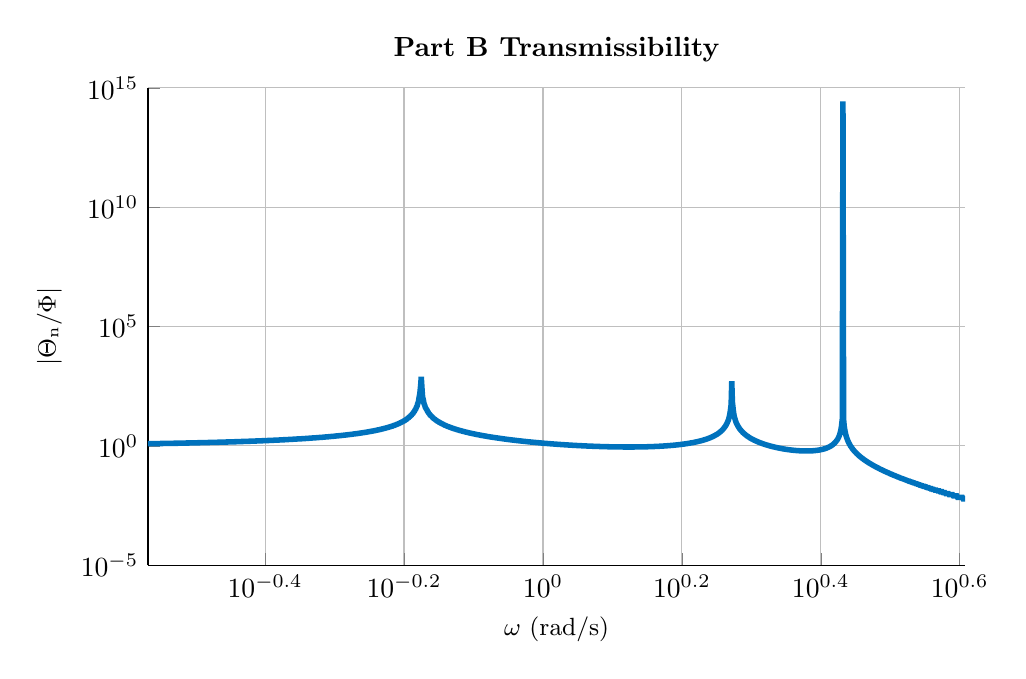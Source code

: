 % This file was created by matlab2tikz.
%
\definecolor{mycolor1}{rgb}{0.0,0.447,0.741}%
%
\begin{tikzpicture}

\begin{axis}[%
width=0.856\textwidth,
height=0.5\textwidth,
at={(0\textwidth,0\textwidth)},
scale only axis,
xmode=log,
xmin=0.27,
xmax=4.054,
xminorticks=true,
xlabel style={font=\color{white!15!black}},
xlabel={$\omega\text{ (rad/s)}$},
ymode=log,
ymin=1e-05,
ymax=1e+15,
yminorticks=true,
ylabel style={font=\color{white!15!black}},
ylabel={$\text{$|$}\Theta{}_\text{n}\text{/}\Phi\text{$|$}$},
axis background/.style={fill=white},
title style={font=\bfseries},
title={Part B Transmissibility},
axis x line*=bottom,
axis y line*=left,
xmajorgrids,
xminorgrids,
ymajorgrids,
yminorgrids,
ylabel style={font=\small},
xlabel style={font=\small}
]
\addplot [color=mycolor1, line width=2.0pt, forget plot]
  table[row sep=crcr]{%
0.27	1.234\\
0.271	1.235\\
0.272	1.237\\
0.272	1.238\\
0.273	1.239\\
0.273	1.241\\
0.274	1.242\\
0.275	1.243\\
0.275	1.245\\
0.276	1.246\\
0.277	1.247\\
0.277	1.249\\
0.278	1.25\\
0.279	1.251\\
0.279	1.253\\
0.28	1.254\\
0.28	1.256\\
0.281	1.257\\
0.282	1.259\\
0.282	1.26\\
0.283	1.262\\
0.284	1.263\\
0.284	1.265\\
0.285	1.266\\
0.286	1.268\\
0.286	1.269\\
0.287	1.271\\
0.288	1.272\\
0.288	1.274\\
0.289	1.275\\
0.29	1.277\\
0.29	1.278\\
0.291	1.28\\
0.292	1.282\\
0.292	1.283\\
0.293	1.285\\
0.294	1.286\\
0.294	1.288\\
0.295	1.29\\
0.296	1.291\\
0.296	1.293\\
0.297	1.295\\
0.298	1.296\\
0.298	1.298\\
0.299	1.3\\
0.3	1.302\\
0.3	1.303\\
0.301	1.305\\
0.302	1.307\\
0.303	1.309\\
0.303	1.311\\
0.304	1.312\\
0.305	1.314\\
0.305	1.316\\
0.306	1.318\\
0.307	1.32\\
0.307	1.322\\
0.308	1.324\\
0.309	1.325\\
0.31	1.327\\
0.31	1.329\\
0.311	1.331\\
0.312	1.333\\
0.312	1.335\\
0.313	1.337\\
0.314	1.339\\
0.315	1.341\\
0.315	1.343\\
0.316	1.345\\
0.317	1.347\\
0.318	1.349\\
0.318	1.352\\
0.319	1.354\\
0.32	1.356\\
0.321	1.358\\
0.321	1.36\\
0.322	1.362\\
0.323	1.364\\
0.323	1.367\\
0.324	1.369\\
0.325	1.371\\
0.326	1.373\\
0.326	1.376\\
0.327	1.378\\
0.328	1.38\\
0.329	1.383\\
0.329	1.385\\
0.33	1.387\\
0.331	1.39\\
0.332	1.392\\
0.333	1.395\\
0.333	1.397\\
0.334	1.399\\
0.335	1.402\\
0.336	1.404\\
0.336	1.407\\
0.337	1.409\\
0.338	1.412\\
0.339	1.415\\
0.339	1.417\\
0.34	1.42\\
0.341	1.422\\
0.342	1.425\\
0.343	1.428\\
0.343	1.43\\
0.344	1.433\\
0.345	1.436\\
0.346	1.439\\
0.347	1.441\\
0.347	1.444\\
0.348	1.447\\
0.349	1.45\\
0.35	1.453\\
0.351	1.456\\
0.351	1.459\\
0.352	1.462\\
0.353	1.465\\
0.354	1.468\\
0.355	1.471\\
0.355	1.474\\
0.356	1.477\\
0.357	1.48\\
0.358	1.483\\
0.359	1.486\\
0.36	1.489\\
0.36	1.492\\
0.361	1.496\\
0.362	1.499\\
0.363	1.502\\
0.364	1.506\\
0.365	1.509\\
0.365	1.512\\
0.366	1.516\\
0.367	1.519\\
0.368	1.523\\
0.369	1.526\\
0.37	1.53\\
0.371	1.533\\
0.371	1.537\\
0.372	1.54\\
0.373	1.544\\
0.374	1.548\\
0.375	1.551\\
0.376	1.555\\
0.377	1.559\\
0.377	1.563\\
0.378	1.567\\
0.379	1.57\\
0.38	1.574\\
0.381	1.578\\
0.382	1.582\\
0.383	1.586\\
0.384	1.59\\
0.384	1.594\\
0.385	1.599\\
0.386	1.603\\
0.387	1.607\\
0.388	1.611\\
0.389	1.616\\
0.39	1.62\\
0.391	1.624\\
0.392	1.629\\
0.392	1.633\\
0.393	1.638\\
0.394	1.642\\
0.395	1.647\\
0.396	1.651\\
0.397	1.656\\
0.398	1.661\\
0.399	1.666\\
0.4	1.67\\
0.401	1.675\\
0.402	1.68\\
0.403	1.685\\
0.403	1.69\\
0.404	1.695\\
0.405	1.7\\
0.406	1.706\\
0.407	1.711\\
0.408	1.716\\
0.409	1.721\\
0.41	1.727\\
0.411	1.732\\
0.412	1.738\\
0.413	1.743\\
0.414	1.749\\
0.415	1.754\\
0.416	1.76\\
0.417	1.766\\
0.418	1.772\\
0.419	1.778\\
0.42	1.784\\
0.421	1.79\\
0.422	1.796\\
0.423	1.802\\
0.423	1.808\\
0.424	1.815\\
0.425	1.821\\
0.426	1.827\\
0.427	1.834\\
0.428	1.84\\
0.429	1.847\\
0.43	1.854\\
0.431	1.861\\
0.432	1.868\\
0.433	1.874\\
0.434	1.882\\
0.435	1.889\\
0.436	1.896\\
0.437	1.903\\
0.438	1.911\\
0.439	1.918\\
0.44	1.926\\
0.441	1.933\\
0.442	1.941\\
0.443	1.949\\
0.444	1.957\\
0.445	1.965\\
0.447	1.973\\
0.448	1.981\\
0.449	1.989\\
0.45	1.998\\
0.451	2.006\\
0.452	2.015\\
0.453	2.024\\
0.454	2.032\\
0.455	2.041\\
0.456	2.05\\
0.457	2.06\\
0.458	2.069\\
0.459	2.078\\
0.46	2.088\\
0.461	2.098\\
0.462	2.107\\
0.463	2.117\\
0.464	2.127\\
0.465	2.137\\
0.466	2.148\\
0.468	2.158\\
0.469	2.169\\
0.47	2.18\\
0.471	2.191\\
0.472	2.202\\
0.473	2.213\\
0.474	2.224\\
0.475	2.236\\
0.476	2.247\\
0.477	2.259\\
0.478	2.271\\
0.48	2.284\\
0.481	2.296\\
0.482	2.308\\
0.483	2.321\\
0.484	2.334\\
0.485	2.347\\
0.486	2.361\\
0.487	2.374\\
0.488	2.388\\
0.49	2.402\\
0.491	2.416\\
0.492	2.43\\
0.493	2.445\\
0.494	2.46\\
0.495	2.475\\
0.496	2.49\\
0.498	2.506\\
0.499	2.522\\
0.5	2.538\\
0.501	2.554\\
0.502	2.571\\
0.503	2.588\\
0.504	2.605\\
0.506	2.622\\
0.507	2.64\\
0.508	2.658\\
0.509	2.677\\
0.51	2.695\\
0.511	2.715\\
0.513	2.734\\
0.514	2.754\\
0.515	2.774\\
0.516	2.794\\
0.517	2.815\\
0.519	2.837\\
0.52	2.858\\
0.521	2.88\\
0.522	2.903\\
0.523	2.926\\
0.525	2.949\\
0.526	2.973\\
0.527	2.997\\
0.528	3.022\\
0.529	3.047\\
0.531	3.073\\
0.532	3.1\\
0.533	3.127\\
0.534	3.154\\
0.536	3.182\\
0.537	3.211\\
0.538	3.24\\
0.539	3.27\\
0.541	3.301\\
0.542	3.332\\
0.543	3.364\\
0.544	3.397\\
0.546	3.43\\
0.547	3.465\\
0.548	3.5\\
0.549	3.536\\
0.551	3.573\\
0.552	3.61\\
0.553	3.649\\
0.554	3.689\\
0.556	3.729\\
0.557	3.771\\
0.558	3.814\\
0.56	3.858\\
0.561	3.903\\
0.562	3.949\\
0.563	3.997\\
0.565	4.046\\
0.566	4.096\\
0.567	4.148\\
0.569	4.201\\
0.57	4.256\\
0.571	4.312\\
0.573	4.37\\
0.574	4.43\\
0.575	4.492\\
0.577	4.556\\
0.578	4.622\\
0.579	4.69\\
0.581	4.76\\
0.582	4.832\\
0.583	4.908\\
0.585	4.985\\
0.586	5.066\\
0.587	5.149\\
0.589	5.236\\
0.59	5.326\\
0.591	5.419\\
0.593	5.515\\
0.594	5.616\\
0.595	5.721\\
0.597	5.83\\
0.598	5.944\\
0.6	6.062\\
0.601	6.186\\
0.602	6.315\\
0.604	6.45\\
0.605	6.592\\
0.607	6.741\\
0.608	6.896\\
0.609	7.06\\
0.611	7.232\\
0.612	7.414\\
0.614	7.605\\
0.615	7.807\\
0.616	8.021\\
0.618	8.247\\
0.619	8.488\\
0.621	8.743\\
0.622	9.016\\
0.623	9.307\\
0.625	9.618\\
0.626	9.951\\
0.628	10.31\\
0.629	10.697\\
0.631	11.115\\
0.632	11.568\\
0.634	12.062\\
0.635	12.601\\
0.637	13.193\\
0.638	13.844\\
0.639	14.566\\
0.641	15.37\\
0.642	16.27\\
0.644	17.285\\
0.645	18.438\\
0.647	19.761\\
0.648	21.292\\
0.65	23.086\\
0.651	25.217\\
0.653	27.79\\
0.654	30.956\\
0.656	34.949\\
0.657	40.142\\
0.659	47.169\\
0.66	57.211\\
0.662	72.74\\
0.663	99.941\\
0.665	159.893\\
0.667	401.22\\
0.668	781.591\\
0.67	197.577\\
0.671	112.953\\
0.673	79.019\\
0.674	60.727\\
0.676	49.288\\
0.677	41.458\\
0.679	35.762\\
0.681	31.433\\
0.682	28.03\\
0.684	25.286\\
0.685	23.026\\
0.687	21.133\\
0.688	19.524\\
0.69	18.139\\
0.692	16.934\\
0.693	15.878\\
0.695	14.943\\
0.696	14.11\\
0.698	13.364\\
0.7	12.691\\
0.701	12.081\\
0.703	11.525\\
0.704	11.018\\
0.706	10.552\\
0.708	10.123\\
0.709	9.727\\
0.711	9.359\\
0.713	9.018\\
0.714	8.7\\
0.716	8.403\\
0.718	8.125\\
0.719	7.864\\
0.721	7.619\\
0.722	7.388\\
0.724	7.171\\
0.726	6.965\\
0.727	6.77\\
0.729	6.586\\
0.731	6.411\\
0.733	6.245\\
0.734	6.086\\
0.736	5.936\\
0.738	5.792\\
0.739	5.655\\
0.741	5.524\\
0.743	5.398\\
0.744	5.278\\
0.746	5.163\\
0.748	5.053\\
0.75	4.947\\
0.751	4.845\\
0.753	4.747\\
0.755	4.653\\
0.757	4.562\\
0.758	4.475\\
0.76	4.391\\
0.762	4.309\\
0.764	4.231\\
0.765	4.155\\
0.767	4.082\\
0.769	4.011\\
0.771	3.942\\
0.772	3.876\\
0.774	3.812\\
0.776	3.75\\
0.778	3.689\\
0.78	3.631\\
0.781	3.574\\
0.783	3.519\\
0.785	3.465\\
0.787	3.413\\
0.789	3.362\\
0.79	3.313\\
0.792	3.265\\
0.794	3.219\\
0.796	3.174\\
0.798	3.13\\
0.8	3.087\\
0.801	3.045\\
0.803	3.004\\
0.805	2.964\\
0.807	2.925\\
0.809	2.888\\
0.811	2.851\\
0.813	2.815\\
0.814	2.779\\
0.816	2.745\\
0.818	2.712\\
0.82	2.679\\
0.822	2.647\\
0.824	2.616\\
0.826	2.585\\
0.828	2.555\\
0.83	2.526\\
0.831	2.497\\
0.833	2.469\\
0.835	2.442\\
0.837	2.415\\
0.839	2.389\\
0.841	2.363\\
0.843	2.338\\
0.845	2.313\\
0.847	2.289\\
0.849	2.265\\
0.851	2.242\\
0.853	2.219\\
0.855	2.196\\
0.857	2.175\\
0.859	2.153\\
0.861	2.132\\
0.863	2.111\\
0.865	2.091\\
0.867	2.071\\
0.869	2.051\\
0.871	2.032\\
0.873	2.013\\
0.875	1.995\\
0.877	1.977\\
0.879	1.959\\
0.881	1.941\\
0.883	1.924\\
0.885	1.907\\
0.887	1.89\\
0.889	1.874\\
0.891	1.858\\
0.893	1.842\\
0.895	1.826\\
0.897	1.811\\
0.899	1.796\\
0.901	1.781\\
0.903	1.767\\
0.905	1.752\\
0.907	1.738\\
0.91	1.725\\
0.912	1.711\\
0.914	1.697\\
0.916	1.684\\
0.918	1.671\\
0.92	1.659\\
0.922	1.646\\
0.924	1.634\\
0.926	1.621\\
0.929	1.609\\
0.931	1.597\\
0.933	1.586\\
0.935	1.574\\
0.937	1.563\\
0.939	1.552\\
0.942	1.541\\
0.944	1.53\\
0.946	1.52\\
0.948	1.509\\
0.95	1.499\\
0.952	1.489\\
0.955	1.479\\
0.957	1.469\\
0.959	1.459\\
0.961	1.449\\
0.963	1.44\\
0.966	1.43\\
0.968	1.421\\
0.97	1.412\\
0.972	1.403\\
0.975	1.394\\
0.977	1.386\\
0.979	1.377\\
0.981	1.369\\
0.984	1.36\\
0.986	1.352\\
0.988	1.344\\
0.99	1.336\\
0.993	1.328\\
0.995	1.321\\
0.997	1.313\\
1.0	1.305\\
1.002	1.298\\
1.004	1.291\\
1.007	1.283\\
1.009	1.276\\
1.011	1.269\\
1.014	1.262\\
1.016	1.255\\
1.018	1.249\\
1.021	1.242\\
1.023	1.235\\
1.025	1.229\\
1.028	1.222\\
1.03	1.216\\
1.032	1.21\\
1.035	1.204\\
1.037	1.198\\
1.04	1.192\\
1.042	1.186\\
1.044	1.18\\
1.047	1.174\\
1.049	1.169\\
1.052	1.163\\
1.054	1.158\\
1.056	1.152\\
1.059	1.147\\
1.061	1.142\\
1.064	1.136\\
1.066	1.131\\
1.069	1.126\\
1.071	1.121\\
1.074	1.116\\
1.076	1.111\\
1.079	1.107\\
1.081	1.102\\
1.084	1.097\\
1.086	1.093\\
1.089	1.088\\
1.091	1.084\\
1.094	1.079\\
1.096	1.075\\
1.099	1.071\\
1.101	1.066\\
1.104	1.062\\
1.106	1.058\\
1.109	1.054\\
1.111	1.05\\
1.114	1.046\\
1.116	1.042\\
1.119	1.039\\
1.122	1.035\\
1.124	1.031\\
1.127	1.027\\
1.129	1.024\\
1.132	1.02\\
1.135	1.017\\
1.137	1.014\\
1.14	1.01\\
1.142	1.007\\
1.145	1.004\\
1.148	1.0\\
1.15	0.997\\
1.153	0.994\\
1.156	0.991\\
1.158	0.988\\
1.161	0.985\\
1.164	0.982\\
1.166	0.98\\
1.169	0.977\\
1.172	0.974\\
1.174	0.971\\
1.177	0.969\\
1.18	0.966\\
1.183	0.964\\
1.185	0.961\\
1.188	0.959\\
1.191	0.956\\
1.194	0.954\\
1.196	0.952\\
1.199	0.949\\
1.202	0.947\\
1.205	0.945\\
1.207	0.943\\
1.21	0.941\\
1.213	0.939\\
1.216	0.937\\
1.219	0.935\\
1.221	0.933\\
1.224	0.931\\
1.227	0.93\\
1.23	0.928\\
1.233	0.926\\
1.235	0.925\\
1.238	0.923\\
1.241	0.922\\
1.244	0.92\\
1.247	0.919\\
1.25	0.917\\
1.253	0.916\\
1.256	0.915\\
1.258	0.913\\
1.261	0.912\\
1.264	0.911\\
1.267	0.91\\
1.27	0.909\\
1.273	0.908\\
1.276	0.907\\
1.279	0.906\\
1.282	0.905\\
1.285	0.905\\
1.288	0.904\\
1.291	0.903\\
1.294	0.902\\
1.297	0.902\\
1.3	0.901\\
1.303	0.901\\
1.306	0.9\\
1.309	0.9\\
1.312	0.9\\
1.315	0.899\\
1.318	0.899\\
1.321	0.899\\
1.324	0.899\\
1.327	0.899\\
1.33	0.899\\
1.333	0.899\\
1.336	0.899\\
1.339	0.899\\
1.342	0.899\\
1.345	0.9\\
1.348	0.9\\
1.352	0.9\\
1.355	0.901\\
1.358	0.901\\
1.361	0.902\\
1.364	0.903\\
1.367	0.903\\
1.37	0.904\\
1.374	0.905\\
1.377	0.906\\
1.38	0.907\\
1.383	0.908\\
1.386	0.909\\
1.389	0.91\\
1.393	0.911\\
1.396	0.913\\
1.399	0.914\\
1.402	0.916\\
1.406	0.917\\
1.409	0.919\\
1.412	0.92\\
1.415	0.922\\
1.419	0.924\\
1.422	0.926\\
1.425	0.928\\
1.428	0.93\\
1.432	0.932\\
1.435	0.935\\
1.438	0.937\\
1.442	0.94\\
1.445	0.942\\
1.448	0.945\\
1.452	0.948\\
1.455	0.951\\
1.458	0.954\\
1.462	0.957\\
1.465	0.96\\
1.468	0.963\\
1.472	0.967\\
1.475	0.97\\
1.479	0.974\\
1.482	0.978\\
1.485	0.982\\
1.489	0.986\\
1.492	0.99\\
1.496	0.994\\
1.499	0.999\\
1.503	1.003\\
1.506	1.008\\
1.509	1.013\\
1.513	1.018\\
1.516	1.024\\
1.52	1.029\\
1.523	1.035\\
1.527	1.04\\
1.53	1.046\\
1.534	1.053\\
1.538	1.059\\
1.541	1.066\\
1.545	1.072\\
1.548	1.079\\
1.552	1.087\\
1.555	1.094\\
1.559	1.102\\
1.563	1.11\\
1.566	1.118\\
1.57	1.127\\
1.573	1.135\\
1.577	1.145\\
1.581	1.154\\
1.584	1.164\\
1.588	1.174\\
1.592	1.184\\
1.595	1.195\\
1.599	1.206\\
1.603	1.218\\
1.606	1.23\\
1.61	1.242\\
1.614	1.255\\
1.617	1.268\\
1.621	1.282\\
1.625	1.296\\
1.629	1.311\\
1.632	1.326\\
1.636	1.342\\
1.64	1.359\\
1.644	1.376\\
1.648	1.394\\
1.651	1.413\\
1.655	1.432\\
1.659	1.453\\
1.663	1.474\\
1.667	1.496\\
1.67	1.519\\
1.674	1.543\\
1.678	1.568\\
1.682	1.595\\
1.686	1.622\\
1.69	1.651\\
1.694	1.681\\
1.698	1.713\\
1.701	1.747\\
1.705	1.782\\
1.709	1.819\\
1.713	1.858\\
1.717	1.9\\
1.721	1.944\\
1.725	1.99\\
1.729	2.039\\
1.733	2.091\\
1.737	2.147\\
1.741	2.206\\
1.745	2.27\\
1.749	2.337\\
1.753	2.41\\
1.757	2.488\\
1.761	2.573\\
1.765	2.664\\
1.769	2.763\\
1.773	2.87\\
1.778	2.987\\
1.782	3.116\\
1.786	3.258\\
1.79	3.414\\
1.794	3.588\\
1.798	3.783\\
1.802	4.002\\
1.806	4.25\\
1.811	4.533\\
1.815	4.86\\
1.819	5.241\\
1.823	5.691\\
1.827	6.23\\
1.832	6.887\\
1.836	7.707\\
1.84	8.758\\
1.844	10.152\\
1.849	12.092\\
1.853	14.975\\
1.857	19.706\\
1.861	28.904\\
1.866	54.534\\
1.87	508.904\\
1.874	68.883\\
1.879	32.146\\
1.883	20.917\\
1.887	15.477\\
1.892	12.267\\
1.896	10.149\\
1.9	8.647\\
1.905	7.527\\
1.909	6.659\\
1.914	5.968\\
1.918	5.403\\
1.922	4.934\\
1.927	4.539\\
1.931	4.2\\
1.936	3.907\\
1.94	3.651\\
1.945	3.426\\
1.949	3.226\\
1.954	3.047\\
1.958	2.887\\
1.963	2.742\\
1.967	2.61\\
1.972	2.49\\
1.976	2.381\\
1.981	2.28\\
1.985	2.187\\
1.99	2.101\\
1.994	2.022\\
1.999	1.948\\
2.004	1.879\\
2.008	1.815\\
2.013	1.755\\
2.018	1.698\\
2.022	1.645\\
2.027	1.595\\
2.032	1.549\\
2.036	1.504\\
2.041	1.462\\
2.046	1.423\\
2.05	1.385\\
2.055	1.35\\
2.06	1.316\\
2.065	1.284\\
2.069	1.253\\
2.074	1.224\\
2.079	1.196\\
2.084	1.17\\
2.088	1.145\\
2.093	1.121\\
2.098	1.097\\
2.103	1.075\\
2.108	1.054\\
2.113	1.034\\
2.118	1.015\\
2.122	0.996\\
2.127	0.978\\
2.132	0.961\\
2.137	0.944\\
2.142	0.929\\
2.147	0.913\\
2.152	0.899\\
2.157	0.885\\
2.162	0.871\\
2.167	0.858\\
2.172	0.846\\
2.177	0.834\\
2.182	0.822\\
2.187	0.811\\
2.192	0.8\\
2.197	0.79\\
2.202	0.78\\
2.207	0.77\\
2.212	0.761\\
2.217	0.752\\
2.222	0.744\\
2.228	0.735\\
2.233	0.727\\
2.238	0.72\\
2.243	0.713\\
2.248	0.706\\
2.253	0.699\\
2.259	0.693\\
2.264	0.686\\
2.269	0.681\\
2.274	0.675\\
2.279	0.67\\
2.285	0.665\\
2.29	0.66\\
2.295	0.655\\
2.301	0.651\\
2.306	0.647\\
2.311	0.643\\
2.316	0.639\\
2.322	0.636\\
2.327	0.633\\
2.333	0.63\\
2.338	0.627\\
2.343	0.624\\
2.349	0.622\\
2.354	0.62\\
2.36	0.618\\
2.365	0.617\\
2.37	0.616\\
2.376	0.615\\
2.381	0.614\\
2.387	0.613\\
2.392	0.613\\
2.398	0.613\\
2.403	0.613\\
2.409	0.614\\
2.415	0.615\\
2.42	0.616\\
2.426	0.618\\
2.431	0.619\\
2.437	0.622\\
2.442	0.624\\
2.448	0.627\\
2.454	0.63\\
2.459	0.634\\
2.465	0.638\\
2.471	0.643\\
2.476	0.648\\
2.482	0.654\\
2.488	0.66\\
2.494	0.667\\
2.499	0.675\\
2.505	0.683\\
2.511	0.692\\
2.517	0.702\\
2.522	0.713\\
2.528	0.725\\
2.534	0.738\\
2.54	0.752\\
2.546	0.768\\
2.552	0.785\\
2.558	0.803\\
2.563	0.824\\
2.569	0.847\\
2.575	0.872\\
2.581	0.901\\
2.587	0.932\\
2.593	0.968\\
2.599	1.008\\
2.605	1.053\\
2.611	1.104\\
2.617	1.164\\
2.623	1.233\\
2.629	1.313\\
2.635	1.409\\
2.641	1.525\\
2.647	1.667\\
2.654	1.845\\
2.66	2.074\\
2.666	2.381\\
2.672	2.811\\
2.678	3.457\\
2.684	4.535\\
2.69	6.694\\
2.697	13.173\\
2.703	270440173468776\\
2.709	12.757\\
2.715	6.278\\
2.722	4.119\\
2.728	3.04\\
2.734	2.394\\
2.741	1.964\\
2.747	1.657\\
2.753	1.427\\
2.76	1.249\\
2.766	1.106\\
2.772	0.99\\
2.779	0.893\\
2.785	0.812\\
2.791	0.742\\
2.798	0.682\\
2.804	0.63\\
2.811	0.583\\
2.817	0.543\\
2.824	0.506\\
2.83	0.473\\
2.837	0.444\\
2.843	0.417\\
2.85	0.393\\
2.856	0.371\\
2.863	0.351\\
2.87	0.332\\
2.876	0.315\\
2.883	0.299\\
2.89	0.285\\
2.896	0.271\\
2.903	0.258\\
2.91	0.247\\
2.916	0.235\\
2.923	0.225\\
2.93	0.215\\
2.937	0.206\\
2.943	0.198\\
2.95	0.19\\
2.957	0.182\\
2.964	0.175\\
2.971	0.168\\
2.977	0.162\\
2.984	0.156\\
2.991	0.15\\
2.998	0.144\\
3.005	0.139\\
3.012	0.134\\
3.019	0.13\\
3.026	0.125\\
3.033	0.121\\
3.04	0.117\\
3.047	0.113\\
3.054	0.109\\
3.061	0.105\\
3.068	0.102\\
3.075	0.099\\
3.082	0.096\\
3.089	0.093\\
3.096	0.09\\
3.103	0.087\\
3.111	0.084\\
3.118	0.082\\
3.125	0.079\\
3.132	0.077\\
3.139	0.075\\
3.147	0.073\\
3.154	0.07\\
3.161	0.068\\
3.168	0.066\\
3.176	0.065\\
3.183	0.063\\
3.19	0.061\\
3.198	0.059\\
3.205	0.058\\
3.212	0.056\\
3.22	0.055\\
3.227	0.053\\
3.235	0.052\\
3.242	0.05\\
3.25	0.049\\
3.257	0.048\\
3.265	0.046\\
3.272	0.045\\
3.28	0.044\\
3.287	0.043\\
3.295	0.042\\
3.302	0.041\\
3.31	0.04\\
3.318	0.039\\
3.325	0.038\\
3.333	0.037\\
3.341	0.036\\
3.348	0.035\\
3.356	0.034\\
3.364	0.033\\
3.372	0.033\\
3.379	0.032\\
3.387	0.031\\
3.395	0.03\\
3.403	0.03\\
3.411	0.029\\
3.418	0.028\\
3.426	0.028\\
3.434	0.027\\
3.442	0.026\\
3.45	0.026\\
3.458	0.025\\
3.466	0.025\\
3.474	0.024\\
3.482	0.023\\
3.49	0.023\\
3.498	0.022\\
3.506	0.022\\
3.514	0.021\\
3.522	0.021\\
3.53	0.02\\
3.539	0.02\\
3.547	0.02\\
3.555	0.019\\
3.563	0.019\\
3.571	0.018\\
3.58	0.018\\
3.588	0.018\\
3.596	0.017\\
3.604	0.017\\
3.613	0.016\\
3.621	0.016\\
3.629	0.016\\
3.638	0.015\\
3.646	0.015\\
3.655	0.015\\
3.663	0.014\\
3.671	0.014\\
3.68	0.014\\
3.688	0.014\\
3.697	0.013\\
3.705	0.013\\
3.714	0.013\\
3.722	0.013\\
3.731	0.012\\
3.74	0.012\\
3.748	0.012\\
3.757	0.012\\
3.766	0.011\\
3.774	0.011\\
3.783	0.011\\
3.792	0.011\\
3.8	0.01\\
3.809	0.01\\
3.818	0.01\\
3.827	0.01\\
3.836	0.01\\
3.844	0.009\\
3.853	0.009\\
3.862	0.009\\
3.871	0.009\\
3.88	0.009\\
3.889	0.009\\
3.898	0.008\\
3.907	0.008\\
3.916	0.008\\
3.925	0.008\\
3.934	0.008\\
3.943	0.008\\
3.952	0.007\\
3.961	0.007\\
3.97	0.007\\
3.98	0.007\\
3.989	0.007\\
3.998	0.007\\
4.007	0.007\\
4.016	0.007\\
4.026	0.006\\
4.035	0.006\\
4.044	0.006\\
4.054	0.006\\
};
\end{axis}
\end{tikzpicture}%